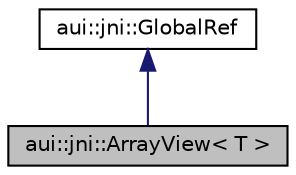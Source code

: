 digraph "aui::jni::ArrayView&lt; T &gt;"
{
 // LATEX_PDF_SIZE
  edge [fontname="Helvetica",fontsize="10",labelfontname="Helvetica",labelfontsize="10"];
  node [fontname="Helvetica",fontsize="10",shape=record];
  Node1 [label="aui::jni::ArrayView\< T \>",height=0.2,width=0.4,color="black", fillcolor="grey75", style="filled", fontcolor="black",tooltip="Java array view."];
  Node2 -> Node1 [dir="back",color="midnightblue",fontsize="10",style="solid",fontname="Helvetica"];
  Node2 [label="aui::jni::GlobalRef",height=0.2,width=0.4,color="black", fillcolor="white", style="filled",URL="$classaui_1_1jni_1_1GlobalRef.html",tooltip="Global ref."];
}
